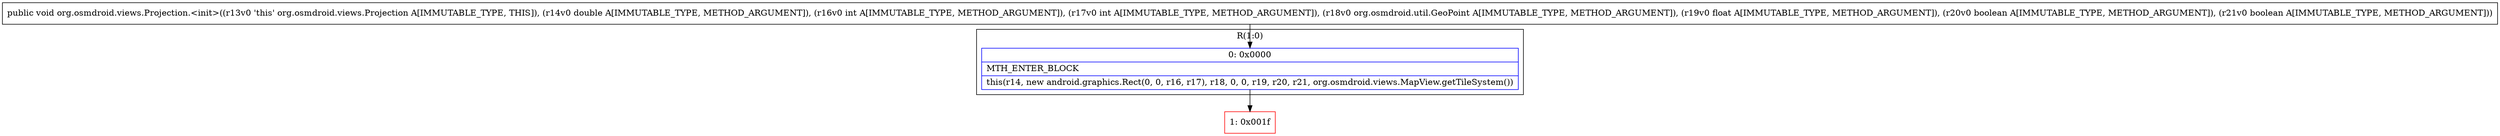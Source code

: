 digraph "CFG fororg.osmdroid.views.Projection.\<init\>(DIILorg\/osmdroid\/util\/GeoPoint;FZZ)V" {
subgraph cluster_Region_1555102999 {
label = "R(1:0)";
node [shape=record,color=blue];
Node_0 [shape=record,label="{0\:\ 0x0000|MTH_ENTER_BLOCK\l|this(r14, new android.graphics.Rect(0, 0, r16, r17), r18, 0, 0, r19, r20, r21, org.osmdroid.views.MapView.getTileSystem())\l}"];
}
Node_1 [shape=record,color=red,label="{1\:\ 0x001f}"];
MethodNode[shape=record,label="{public void org.osmdroid.views.Projection.\<init\>((r13v0 'this' org.osmdroid.views.Projection A[IMMUTABLE_TYPE, THIS]), (r14v0 double A[IMMUTABLE_TYPE, METHOD_ARGUMENT]), (r16v0 int A[IMMUTABLE_TYPE, METHOD_ARGUMENT]), (r17v0 int A[IMMUTABLE_TYPE, METHOD_ARGUMENT]), (r18v0 org.osmdroid.util.GeoPoint A[IMMUTABLE_TYPE, METHOD_ARGUMENT]), (r19v0 float A[IMMUTABLE_TYPE, METHOD_ARGUMENT]), (r20v0 boolean A[IMMUTABLE_TYPE, METHOD_ARGUMENT]), (r21v0 boolean A[IMMUTABLE_TYPE, METHOD_ARGUMENT])) }"];
MethodNode -> Node_0;
Node_0 -> Node_1;
}

